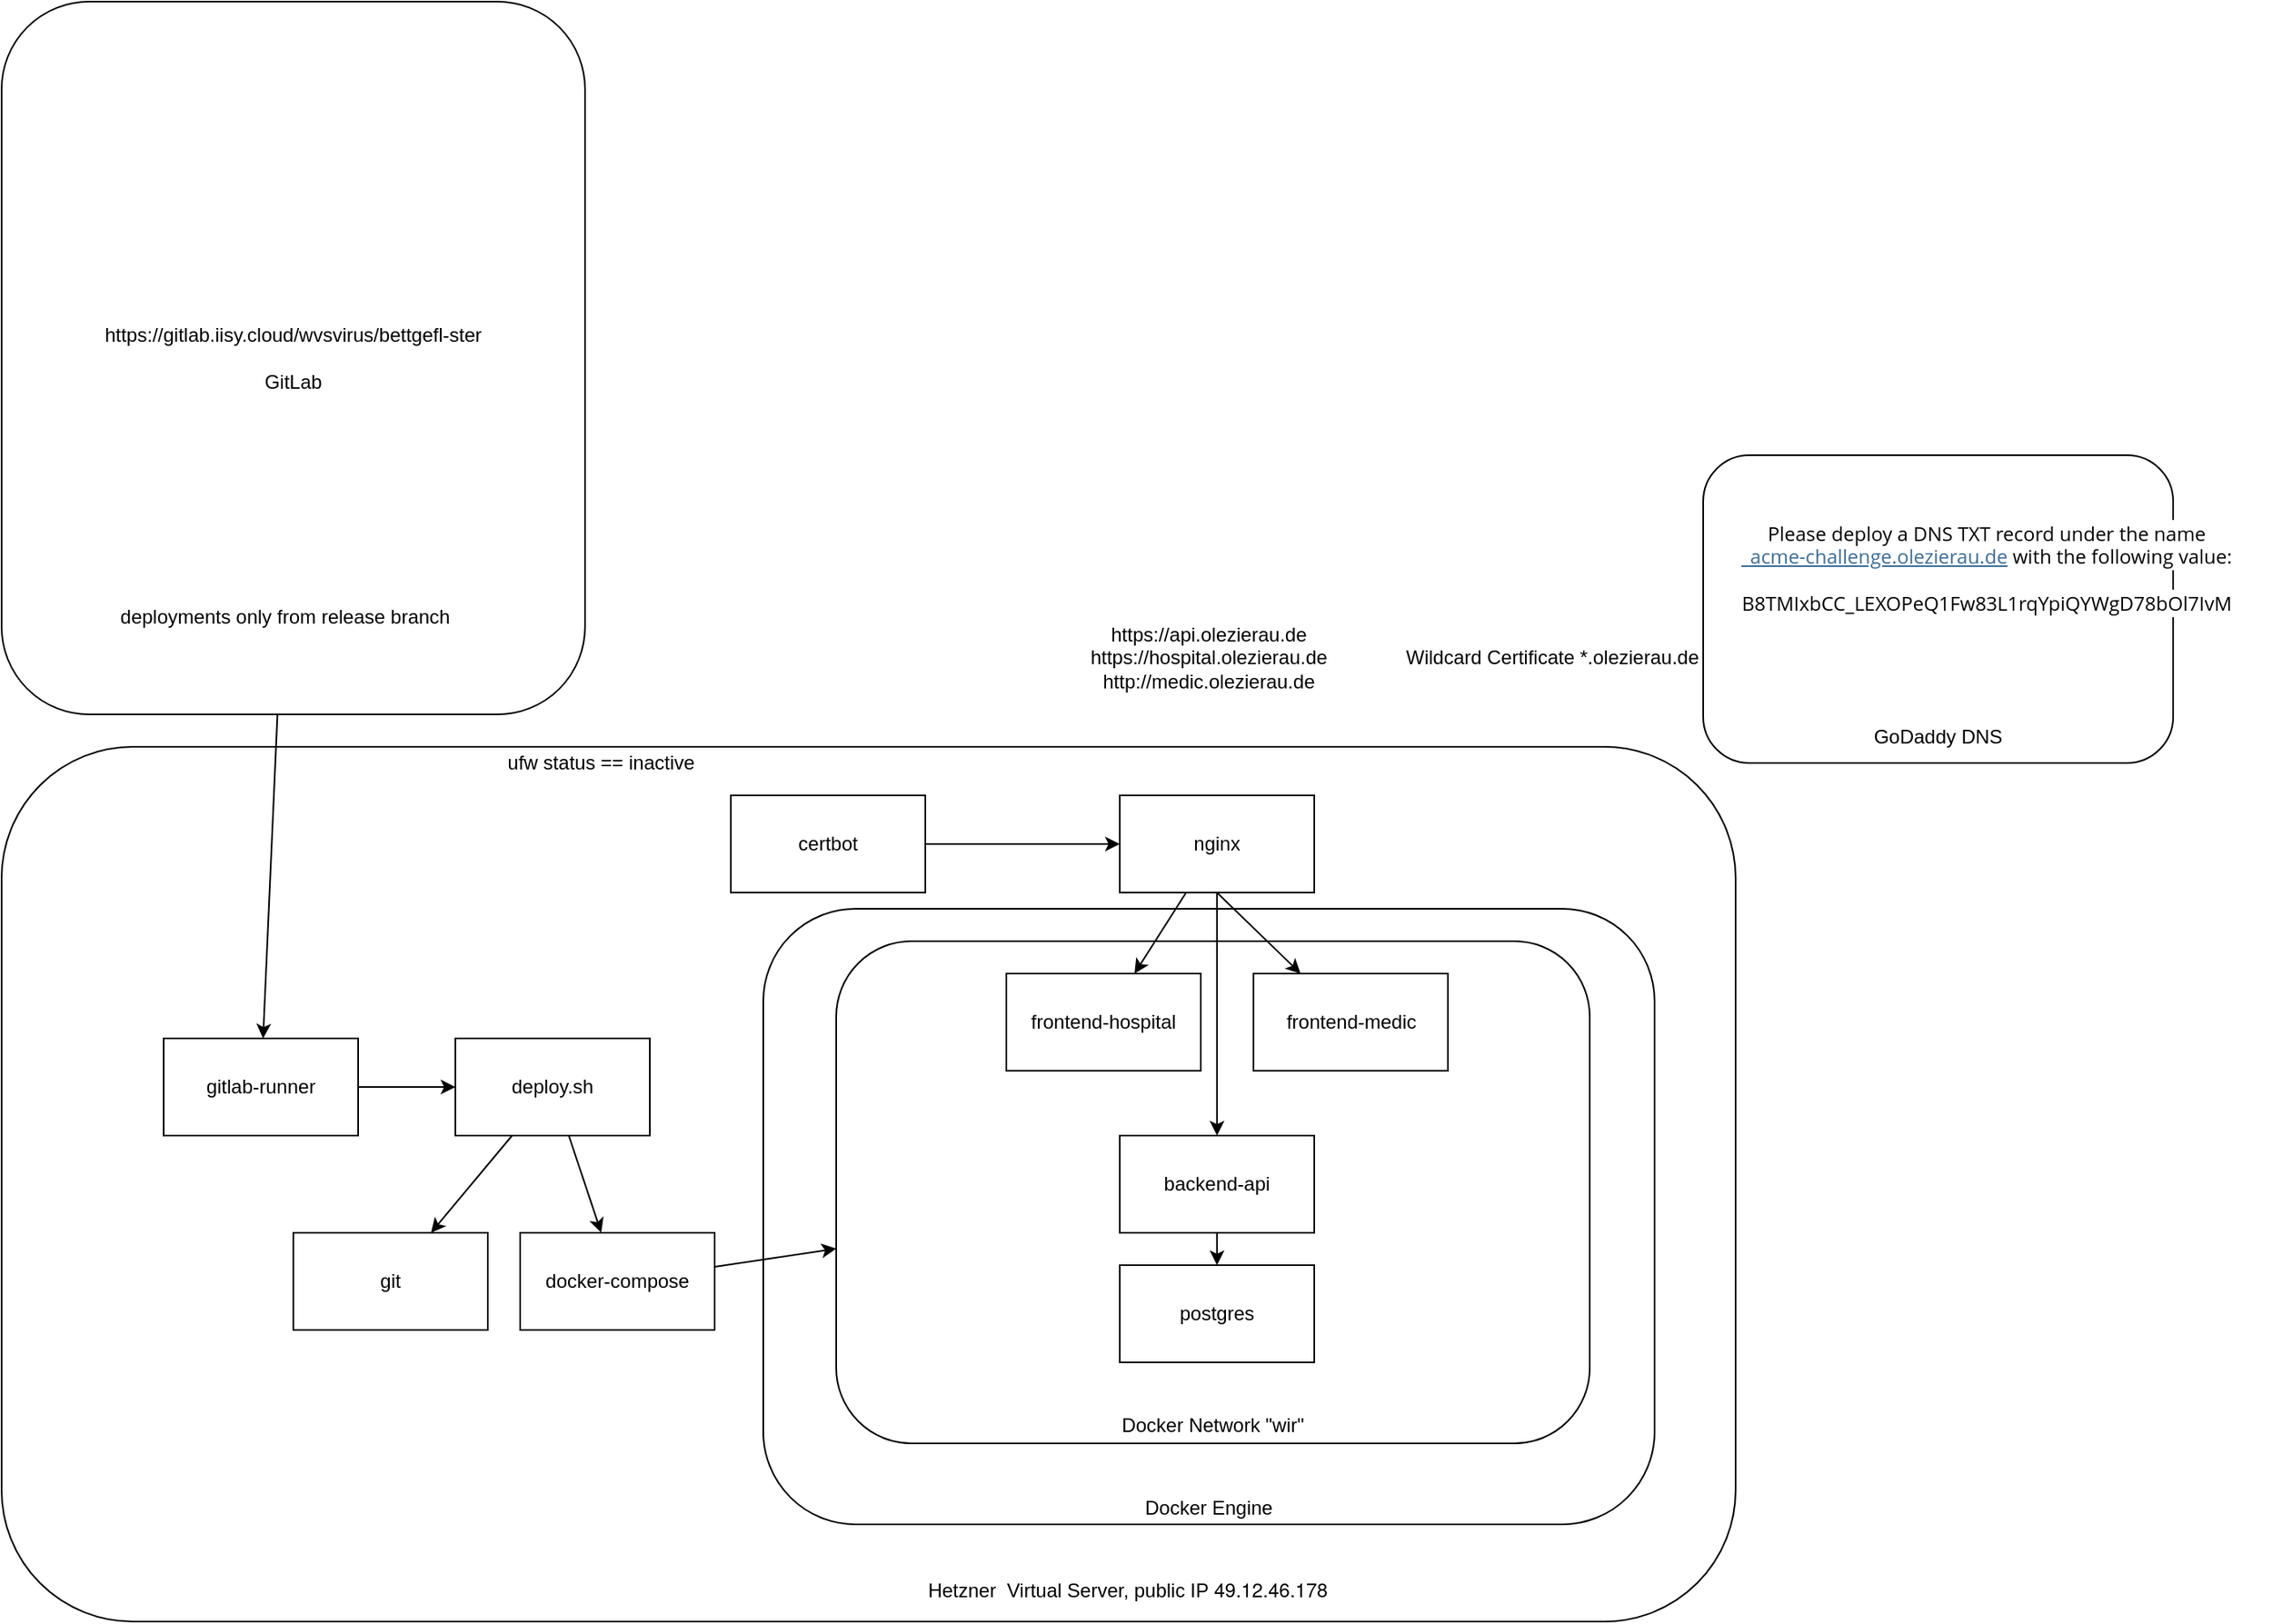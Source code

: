 <mxfile version="12.6.5" type="device"><diagram id="btoApiiHMgqsb67rdMfy" name="Page-1"><mxGraphModel dx="2173" dy="1998" grid="1" gridSize="10" guides="1" tooltips="1" connect="1" arrows="1" fold="1" page="1" pageScale="1" pageWidth="827" pageHeight="1169" math="0" shadow="0"><root><mxCell id="0"/><mxCell id="1" parent="0"/><mxCell id="xeONFahbyk0FfFKaqg2L-1" value="" style="rounded=1;whiteSpace=wrap;html=1;" parent="1" vertex="1"><mxGeometry x="-250" y="220" width="1070" height="540" as="geometry"/></mxCell><mxCell id="xeONFahbyk0FfFKaqg2L-2" value="Hetzner&amp;nbsp; Virtual Server, public IP&amp;nbsp;&lt;span style=&quot;font-family: &amp;#34;helvetica neue&amp;#34;&quot;&gt;49.12.46.178&lt;/span&gt;" style="text;html=1;strokeColor=none;fillColor=none;align=center;verticalAlign=middle;whiteSpace=wrap;rounded=0;" parent="1" vertex="1"><mxGeometry x="290" y="730" width="310" height="20" as="geometry"/></mxCell><mxCell id="xeONFahbyk0FfFKaqg2L-3" value="nginx" style="rounded=0;whiteSpace=wrap;html=1;" parent="1" vertex="1"><mxGeometry x="440" y="250" width="120" height="60" as="geometry"/></mxCell><mxCell id="xeONFahbyk0FfFKaqg2L-4" value="certbot" style="rounded=0;whiteSpace=wrap;html=1;" parent="1" vertex="1"><mxGeometry x="200" y="250" width="120" height="60" as="geometry"/></mxCell><mxCell id="xeONFahbyk0FfFKaqg2L-5" value="&lt;br&gt;&lt;br&gt;&lt;br&gt;&lt;br&gt;&lt;br&gt;&lt;br&gt;&lt;br&gt;&lt;br&gt;&lt;br&gt;&lt;br&gt;&lt;br&gt;GoDaddy DNS" style="rounded=1;whiteSpace=wrap;html=1;" parent="1" vertex="1"><mxGeometry x="800" y="40" width="290" height="190" as="geometry"/></mxCell><mxCell id="xeONFahbyk0FfFKaqg2L-6" value="&lt;span style=&quot;font-family: &amp;#34;open sans&amp;#34; , &amp;#34;lucida grande&amp;#34; , &amp;#34;lucida sans unicode&amp;#34; , &amp;#34;arial&amp;#34; , &amp;#34;helvetica&amp;#34; , &amp;#34;verdana&amp;#34; , sans-serif ; white-space: pre-wrap ; background-color: rgb(255 , 255 , 255)&quot;&gt;Please deploy a DNS TXT record under the name&lt;/span&gt;&lt;br style=&quot;box-sizing: border-box ; font-family: &amp;#34;open sans&amp;#34; , &amp;#34;lucida grande&amp;#34; , &amp;#34;lucida sans unicode&amp;#34; , &amp;#34;arial&amp;#34; , &amp;#34;helvetica&amp;#34; , &amp;#34;verdana&amp;#34; , sans-serif ; white-space: pre-wrap&quot;&gt;&lt;a href=&quot;http://_acme-challenge.olezierau.de/&quot; target=&quot;_blank&quot; style=&quot;box-sizing: border-box ; color: rgb(58 , 109 , 153) ; cursor: pointer ; font-family: &amp;#34;open sans&amp;#34; , &amp;#34;lucida grande&amp;#34; , &amp;#34;lucida sans unicode&amp;#34; , &amp;#34;arial&amp;#34; , &amp;#34;helvetica&amp;#34; , &amp;#34;verdana&amp;#34; , sans-serif ; white-space: pre-wrap ; background-position: 0px 0px&quot;&gt;_acme-challenge.olezierau.de&lt;/a&gt;&lt;span style=&quot;font-family: &amp;#34;open sans&amp;#34; , &amp;#34;lucida grande&amp;#34; , &amp;#34;lucida sans unicode&amp;#34; , &amp;#34;arial&amp;#34; , &amp;#34;helvetica&amp;#34; , &amp;#34;verdana&amp;#34; , sans-serif ; white-space: pre-wrap ; background-color: rgb(255 , 255 , 255)&quot;&gt; with the following value:&lt;/span&gt;&lt;br style=&quot;box-sizing: border-box ; font-family: &amp;#34;open sans&amp;#34; , &amp;#34;lucida grande&amp;#34; , &amp;#34;lucida sans unicode&amp;#34; , &amp;#34;arial&amp;#34; , &amp;#34;helvetica&amp;#34; , &amp;#34;verdana&amp;#34; , sans-serif ; white-space: pre-wrap&quot;&gt;&lt;br style=&quot;box-sizing: border-box ; font-family: &amp;#34;open sans&amp;#34; , &amp;#34;lucida grande&amp;#34; , &amp;#34;lucida sans unicode&amp;#34; , &amp;#34;arial&amp;#34; , &amp;#34;helvetica&amp;#34; , &amp;#34;verdana&amp;#34; , sans-serif ; white-space: pre-wrap&quot;&gt;&lt;span style=&quot;font-family: &amp;#34;open sans&amp;#34; , &amp;#34;lucida grande&amp;#34; , &amp;#34;lucida sans unicode&amp;#34; , &amp;#34;arial&amp;#34; , &amp;#34;helvetica&amp;#34; , &amp;#34;verdana&amp;#34; , sans-serif ; white-space: pre-wrap ; background-color: rgb(255 , 255 , 255)&quot;&gt;B8TMIxbCC_LEXOPeQ1Fw83L1rqYpiQYWgD78bOl7IvM&lt;/span&gt;" style="text;html=1;strokeColor=none;fillColor=none;align=center;verticalAlign=middle;whiteSpace=wrap;rounded=0;" parent="1" vertex="1"><mxGeometry x="800" y="100" width="350" height="20" as="geometry"/></mxCell><mxCell id="xeONFahbyk0FfFKaqg2L-7" value="&lt;br&gt;&lt;br&gt;&lt;br&gt;&lt;br&gt;&lt;br&gt;&lt;br&gt;&lt;br&gt;&lt;br&gt;&lt;br&gt;&lt;br&gt;&lt;br&gt;&lt;br&gt;&lt;br&gt;&lt;br&gt;&lt;br&gt;&lt;br&gt;&lt;br&gt;&lt;br&gt;&lt;br&gt;&lt;br&gt;&lt;br&gt;&lt;br&gt;&lt;br&gt;&lt;br&gt;&lt;br&gt;Docker Engine" style="rounded=1;whiteSpace=wrap;html=1;" parent="1" vertex="1"><mxGeometry x="220" y="320" width="550" height="380" as="geometry"/></mxCell><mxCell id="xeONFahbyk0FfFKaqg2L-8" value="&lt;br&gt;&lt;br&gt;&lt;br&gt;&lt;br&gt;&lt;br&gt;&lt;br&gt;&lt;br&gt;&lt;br&gt;&lt;br&gt;&lt;br&gt;&lt;br&gt;&lt;br&gt;&lt;br&gt;&lt;br&gt;&lt;br&gt;&lt;br&gt;&lt;br&gt;&lt;br&gt;&lt;br&gt;&lt;br&gt;Docker Network &quot;wir&quot;" style="rounded=1;whiteSpace=wrap;html=1;" parent="1" vertex="1"><mxGeometry x="265" y="340" width="465" height="310" as="geometry"/></mxCell><mxCell id="xeONFahbyk0FfFKaqg2L-9" value="git" style="rounded=0;whiteSpace=wrap;html=1;" parent="1" vertex="1"><mxGeometry x="-70" y="520" width="120" height="60" as="geometry"/></mxCell><mxCell id="xeONFahbyk0FfFKaqg2L-11" value="deploy.sh" style="rounded=0;whiteSpace=wrap;html=1;" parent="1" vertex="1"><mxGeometry x="30" y="400" width="120" height="60" as="geometry"/></mxCell><mxCell id="xeONFahbyk0FfFKaqg2L-12" value="postgres" style="rounded=0;whiteSpace=wrap;html=1;" parent="1" vertex="1"><mxGeometry x="440" y="540" width="120" height="60" as="geometry"/></mxCell><mxCell id="xeONFahbyk0FfFKaqg2L-13" value="backend-api" style="rounded=0;whiteSpace=wrap;html=1;" parent="1" vertex="1"><mxGeometry x="440" y="460" width="120" height="60" as="geometry"/></mxCell><mxCell id="xeONFahbyk0FfFKaqg2L-14" value="frontend-hospital" style="rounded=0;whiteSpace=wrap;html=1;" parent="1" vertex="1"><mxGeometry x="370" y="360" width="120" height="60" as="geometry"/></mxCell><mxCell id="xeONFahbyk0FfFKaqg2L-15" value="frontend-medic" style="rounded=0;whiteSpace=wrap;html=1;" parent="1" vertex="1"><mxGeometry x="522.5" y="360" width="120" height="60" as="geometry"/></mxCell><mxCell id="xeONFahbyk0FfFKaqg2L-16" value="https://api.olezierau.de&lt;br&gt;https://hospital.olezierau.de&lt;br&gt;http://medic.olezierau.de" style="text;html=1;strokeColor=none;fillColor=none;align=center;verticalAlign=middle;whiteSpace=wrap;rounded=0;" parent="1" vertex="1"><mxGeometry x="475" y="130" width="40" height="70" as="geometry"/></mxCell><mxCell id="xeONFahbyk0FfFKaqg2L-17" value="gitlab-runner" style="rounded=0;whiteSpace=wrap;html=1;" parent="1" vertex="1"><mxGeometry x="-150" y="400" width="120" height="60" as="geometry"/></mxCell><mxCell id="xeONFahbyk0FfFKaqg2L-18" value="" style="endArrow=classic;html=1;" parent="1" source="xeONFahbyk0FfFKaqg2L-17" target="xeONFahbyk0FfFKaqg2L-11" edge="1"><mxGeometry width="50" height="50" relative="1" as="geometry"><mxPoint x="-250" y="830" as="sourcePoint"/><mxPoint x="-200" y="780" as="targetPoint"/></mxGeometry></mxCell><mxCell id="xeONFahbyk0FfFKaqg2L-19" value="" style="endArrow=classic;html=1;" parent="1" source="xeONFahbyk0FfFKaqg2L-11" target="xeONFahbyk0FfFKaqg2L-9" edge="1"><mxGeometry width="50" height="50" relative="1" as="geometry"><mxPoint x="-20" y="440" as="sourcePoint"/><mxPoint x="40" y="440" as="targetPoint"/></mxGeometry></mxCell><mxCell id="xeONFahbyk0FfFKaqg2L-20" value="docker-compose" style="rounded=0;whiteSpace=wrap;html=1;" parent="1" vertex="1"><mxGeometry x="70" y="520" width="120" height="60" as="geometry"/></mxCell><mxCell id="xeONFahbyk0FfFKaqg2L-21" value="" style="endArrow=classic;html=1;" parent="1" source="xeONFahbyk0FfFKaqg2L-11" target="xeONFahbyk0FfFKaqg2L-20" edge="1"><mxGeometry width="50" height="50" relative="1" as="geometry"><mxPoint x="-250" y="830" as="sourcePoint"/><mxPoint x="-200" y="780" as="targetPoint"/></mxGeometry></mxCell><mxCell id="xeONFahbyk0FfFKaqg2L-22" value="https://gitlab.iisy.cloud/wvsvirus/bettgefl-ster&lt;br&gt;&lt;br&gt;GitLab" style="rounded=1;whiteSpace=wrap;html=1;" parent="1" vertex="1"><mxGeometry x="-250" y="-240" width="360" height="440" as="geometry"/></mxCell><mxCell id="xeONFahbyk0FfFKaqg2L-23" value="" style="endArrow=classic;html=1;" parent="1" source="xeONFahbyk0FfFKaqg2L-22" target="xeONFahbyk0FfFKaqg2L-17" edge="1"><mxGeometry width="50" height="50" relative="1" as="geometry"><mxPoint x="-250" y="830" as="sourcePoint"/><mxPoint x="-200" y="780" as="targetPoint"/></mxGeometry></mxCell><mxCell id="xeONFahbyk0FfFKaqg2L-24" value="" style="endArrow=classic;html=1;" parent="1" source="xeONFahbyk0FfFKaqg2L-20" target="xeONFahbyk0FfFKaqg2L-8" edge="1"><mxGeometry width="50" height="50" relative="1" as="geometry"><mxPoint x="-250" y="830" as="sourcePoint"/><mxPoint x="-200" y="780" as="targetPoint"/></mxGeometry></mxCell><mxCell id="xeONFahbyk0FfFKaqg2L-25" value="deployments only from release branch" style="text;html=1;strokeColor=none;fillColor=none;align=center;verticalAlign=middle;whiteSpace=wrap;rounded=0;" parent="1" vertex="1"><mxGeometry x="-180" y="130" width="210" height="20" as="geometry"/></mxCell><mxCell id="xeONFahbyk0FfFKaqg2L-26" value="" style="endArrow=classic;html=1;" parent="1" source="xeONFahbyk0FfFKaqg2L-4" target="xeONFahbyk0FfFKaqg2L-3" edge="1"><mxGeometry width="50" height="50" relative="1" as="geometry"><mxPoint x="-250" y="830" as="sourcePoint"/><mxPoint x="-200" y="780" as="targetPoint"/></mxGeometry></mxCell><mxCell id="xeONFahbyk0FfFKaqg2L-27" value="" style="endArrow=classic;html=1;" parent="1" source="xeONFahbyk0FfFKaqg2L-3" target="xeONFahbyk0FfFKaqg2L-14" edge="1"><mxGeometry width="50" height="50" relative="1" as="geometry"><mxPoint x="-250" y="830" as="sourcePoint"/><mxPoint x="-200" y="780" as="targetPoint"/></mxGeometry></mxCell><mxCell id="xeONFahbyk0FfFKaqg2L-28" value="" style="endArrow=classic;html=1;" parent="1" source="xeONFahbyk0FfFKaqg2L-3" target="xeONFahbyk0FfFKaqg2L-13" edge="1"><mxGeometry width="50" height="50" relative="1" as="geometry"><mxPoint x="490.909" y="320" as="sourcePoint"/><mxPoint x="459.091" y="370" as="targetPoint"/></mxGeometry></mxCell><mxCell id="xeONFahbyk0FfFKaqg2L-29" value="" style="endArrow=classic;html=1;exitX=0.5;exitY=1;exitDx=0;exitDy=0;" parent="1" source="xeONFahbyk0FfFKaqg2L-3" target="xeONFahbyk0FfFKaqg2L-15" edge="1"><mxGeometry width="50" height="50" relative="1" as="geometry"><mxPoint x="510" y="320" as="sourcePoint"/><mxPoint x="510" y="470" as="targetPoint"/></mxGeometry></mxCell><mxCell id="xeONFahbyk0FfFKaqg2L-30" value="Wildcard Certificate *.olezierau.de" style="text;html=1;strokeColor=none;fillColor=none;align=center;verticalAlign=middle;whiteSpace=wrap;rounded=0;" parent="1" vertex="1"><mxGeometry x="587" y="125" width="240" height="80" as="geometry"/></mxCell><mxCell id="xeONFahbyk0FfFKaqg2L-31" value="" style="endArrow=classic;html=1;" parent="1" source="xeONFahbyk0FfFKaqg2L-13" target="xeONFahbyk0FfFKaqg2L-12" edge="1"><mxGeometry width="50" height="50" relative="1" as="geometry"><mxPoint x="-250" y="830" as="sourcePoint"/><mxPoint x="-200" y="780" as="targetPoint"/></mxGeometry></mxCell><mxCell id="Zb1K5Ot2TORc8G8fkcj7-1" value="ufw status == inactive" style="text;html=1;strokeColor=none;fillColor=none;align=center;verticalAlign=middle;whiteSpace=wrap;rounded=0;" vertex="1" parent="1"><mxGeometry x="50" y="220" width="140" height="20" as="geometry"/></mxCell></root></mxGraphModel></diagram></mxfile>